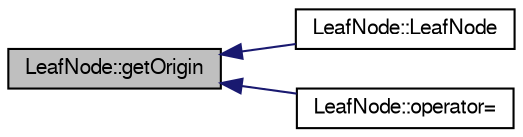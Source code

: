 digraph "LeafNode::getOrigin"
{
  edge [fontname="FreeSans",fontsize="10",labelfontname="FreeSans",labelfontsize="10"];
  node [fontname="FreeSans",fontsize="10",shape=record];
  rankdir="LR";
  Node1 [label="LeafNode::getOrigin",height=0.2,width=0.4,color="black", fillcolor="grey75", style="filled", fontcolor="black"];
  Node1 -> Node2 [dir="back",color="midnightblue",fontsize="10",style="solid",fontname="FreeSans"];
  Node2 [label="LeafNode::LeafNode",height=0.2,width=0.4,color="black", fillcolor="white", style="filled",URL="$class_leaf_node.html#a41c1c5bf9863ee85116a515bc3a43d80"];
  Node1 -> Node3 [dir="back",color="midnightblue",fontsize="10",style="solid",fontname="FreeSans"];
  Node3 [label="LeafNode::operator=",height=0.2,width=0.4,color="black", fillcolor="white", style="filled",URL="$class_leaf_node.html#af1f9eb3c0a7ce1404e425cf479b9191c"];
}
